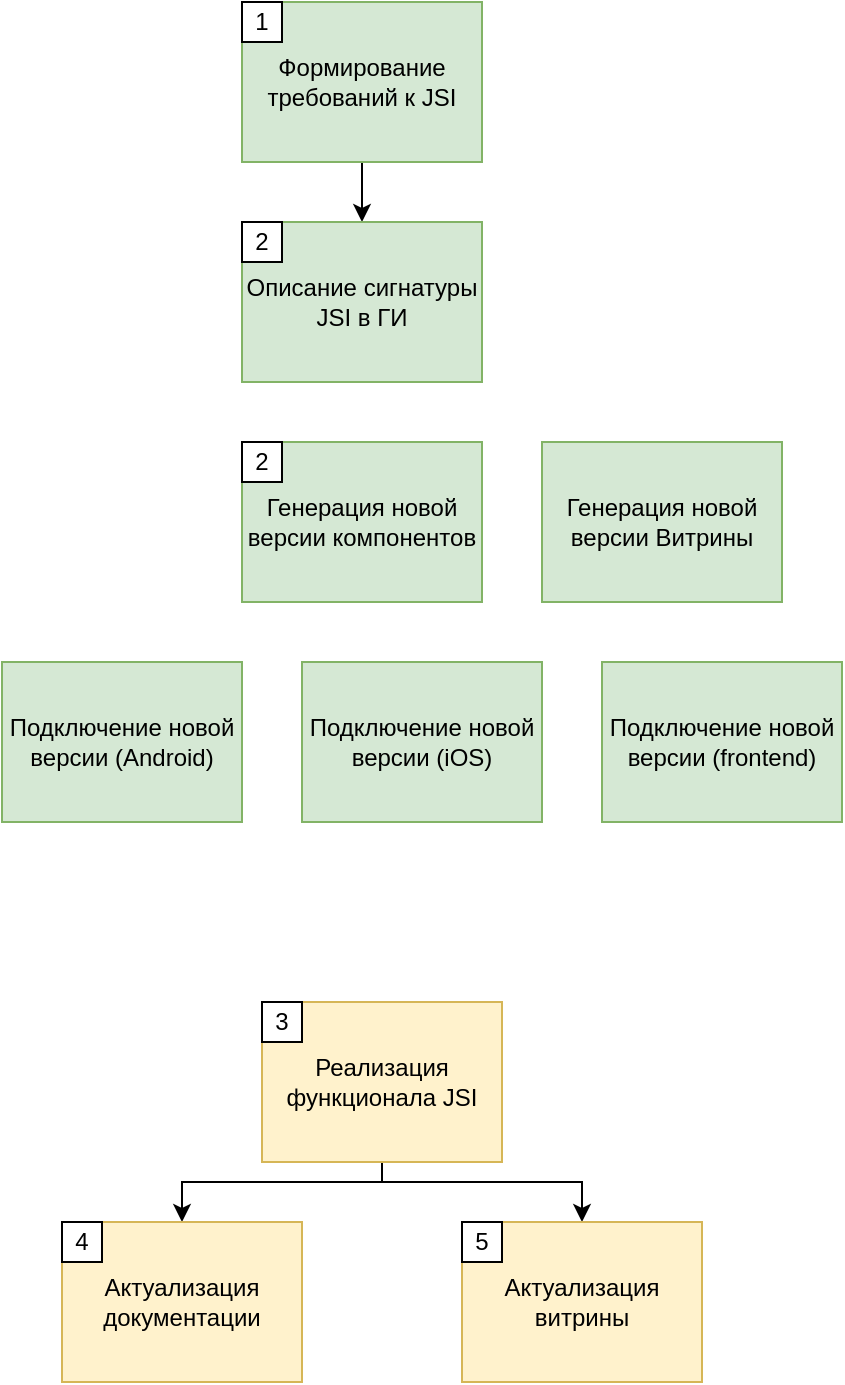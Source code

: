 <mxfile version="22.0.6" type="github">
  <diagram name="Page-1" id="0LIAlzgvQsmN1ISVH59P">
    <mxGraphModel dx="710" dy="446" grid="1" gridSize="10" guides="1" tooltips="1" connect="1" arrows="1" fold="1" page="1" pageScale="1" pageWidth="850" pageHeight="1100" math="0" shadow="0">
      <root>
        <mxCell id="0" />
        <mxCell id="1" parent="0" />
        <mxCell id="BT7kY2NeNf5wOfboyn3W-1" style="edgeStyle=orthogonalEdgeStyle;rounded=0;orthogonalLoop=1;jettySize=auto;html=1;exitX=0.5;exitY=1;exitDx=0;exitDy=0;entryX=0.5;entryY=0;entryDx=0;entryDy=0;" edge="1" parent="1" source="BT7kY2NeNf5wOfboyn3W-2" target="BT7kY2NeNf5wOfboyn3W-4">
          <mxGeometry relative="1" as="geometry" />
        </mxCell>
        <mxCell id="BT7kY2NeNf5wOfboyn3W-2" value="Формирование требований к JSI" style="rounded=0;whiteSpace=wrap;html=1;enumerate=0;fillColor=#d5e8d4;strokeColor=#82b366;" vertex="1" parent="1">
          <mxGeometry x="350" y="160" width="120" height="80" as="geometry" />
        </mxCell>
        <mxCell id="BT7kY2NeNf5wOfboyn3W-4" value="Описание сигнатуры JSI в ГИ" style="rounded=0;whiteSpace=wrap;html=1;enumerate=0;fillColor=#d5e8d4;strokeColor=#82b366;" vertex="1" parent="1">
          <mxGeometry x="350" y="270" width="120" height="80" as="geometry" />
        </mxCell>
        <mxCell id="BT7kY2NeNf5wOfboyn3W-5" style="edgeStyle=orthogonalEdgeStyle;rounded=0;orthogonalLoop=1;jettySize=auto;html=1;exitX=0.5;exitY=1;exitDx=0;exitDy=0;entryX=0.5;entryY=0;entryDx=0;entryDy=0;" edge="1" parent="1" source="BT7kY2NeNf5wOfboyn3W-7" target="BT7kY2NeNf5wOfboyn3W-8">
          <mxGeometry relative="1" as="geometry">
            <Array as="points">
              <mxPoint x="420" y="750" />
              <mxPoint x="320" y="750" />
            </Array>
          </mxGeometry>
        </mxCell>
        <mxCell id="BT7kY2NeNf5wOfboyn3W-6" style="edgeStyle=orthogonalEdgeStyle;rounded=0;orthogonalLoop=1;jettySize=auto;html=1;exitX=0.5;exitY=1;exitDx=0;exitDy=0;entryX=0.5;entryY=0;entryDx=0;entryDy=0;" edge="1" parent="1" source="BT7kY2NeNf5wOfboyn3W-7" target="BT7kY2NeNf5wOfboyn3W-9">
          <mxGeometry relative="1" as="geometry">
            <Array as="points">
              <mxPoint x="420" y="750" />
              <mxPoint x="520" y="750" />
            </Array>
          </mxGeometry>
        </mxCell>
        <mxCell id="BT7kY2NeNf5wOfboyn3W-7" value="Реализация функционала JSI" style="rounded=0;whiteSpace=wrap;html=1;enumerate=0;fillColor=#fff2cc;strokeColor=#d6b656;" vertex="1" parent="1">
          <mxGeometry x="360" y="660" width="120" height="80" as="geometry" />
        </mxCell>
        <mxCell id="BT7kY2NeNf5wOfboyn3W-8" value="Актуализация документации" style="rounded=0;whiteSpace=wrap;html=1;enumerate=0;fillColor=#fff2cc;strokeColor=#d6b656;" vertex="1" parent="1">
          <mxGeometry x="260" y="770" width="120" height="80" as="geometry" />
        </mxCell>
        <mxCell id="BT7kY2NeNf5wOfboyn3W-9" value="Актуализация витрины" style="rounded=0;whiteSpace=wrap;html=1;enumerate=0;fillColor=#fff2cc;strokeColor=#d6b656;" vertex="1" parent="1">
          <mxGeometry x="460" y="770" width="120" height="80" as="geometry" />
        </mxCell>
        <mxCell id="BT7kY2NeNf5wOfboyn3W-10" value="1" style="rounded=0;whiteSpace=wrap;html=1;" vertex="1" parent="1">
          <mxGeometry x="350" y="160" width="20" height="20" as="geometry" />
        </mxCell>
        <mxCell id="BT7kY2NeNf5wOfboyn3W-11" value="2" style="rounded=0;whiteSpace=wrap;html=1;" vertex="1" parent="1">
          <mxGeometry x="350" y="270" width="20" height="20" as="geometry" />
        </mxCell>
        <mxCell id="BT7kY2NeNf5wOfboyn3W-12" value="3" style="rounded=0;whiteSpace=wrap;html=1;" vertex="1" parent="1">
          <mxGeometry x="360" y="660" width="20" height="20" as="geometry" />
        </mxCell>
        <mxCell id="BT7kY2NeNf5wOfboyn3W-13" value="4" style="rounded=0;whiteSpace=wrap;html=1;" vertex="1" parent="1">
          <mxGeometry x="260" y="770" width="20" height="20" as="geometry" />
        </mxCell>
        <mxCell id="BT7kY2NeNf5wOfboyn3W-14" value="5" style="rounded=0;whiteSpace=wrap;html=1;" vertex="1" parent="1">
          <mxGeometry x="460" y="770" width="20" height="20" as="geometry" />
        </mxCell>
        <mxCell id="BT7kY2NeNf5wOfboyn3W-15" value="Генерация новой версии компонентов" style="rounded=0;whiteSpace=wrap;html=1;enumerate=0;fillColor=#d5e8d4;strokeColor=#82b366;" vertex="1" parent="1">
          <mxGeometry x="350" y="380" width="120" height="80" as="geometry" />
        </mxCell>
        <mxCell id="BT7kY2NeNf5wOfboyn3W-16" value="2" style="rounded=0;whiteSpace=wrap;html=1;" vertex="1" parent="1">
          <mxGeometry x="350" y="380" width="20" height="20" as="geometry" />
        </mxCell>
        <mxCell id="BT7kY2NeNf5wOfboyn3W-17" value="Подключение новой версии (Android)" style="rounded=0;whiteSpace=wrap;html=1;enumerate=0;fillColor=#d5e8d4;strokeColor=#82b366;" vertex="1" parent="1">
          <mxGeometry x="230" y="490" width="120" height="80" as="geometry" />
        </mxCell>
        <mxCell id="BT7kY2NeNf5wOfboyn3W-18" value="Подключение новой версии (iOS)" style="rounded=0;whiteSpace=wrap;html=1;enumerate=0;fillColor=#d5e8d4;strokeColor=#82b366;" vertex="1" parent="1">
          <mxGeometry x="380" y="490" width="120" height="80" as="geometry" />
        </mxCell>
        <mxCell id="BT7kY2NeNf5wOfboyn3W-19" value="Подключение новой версии (frontend)" style="rounded=0;whiteSpace=wrap;html=1;enumerate=0;fillColor=#d5e8d4;strokeColor=#82b366;" vertex="1" parent="1">
          <mxGeometry x="530" y="490" width="120" height="80" as="geometry" />
        </mxCell>
        <mxCell id="BT7kY2NeNf5wOfboyn3W-20" value="Генерация новой версии Витрины" style="rounded=0;whiteSpace=wrap;html=1;enumerate=0;fillColor=#d5e8d4;strokeColor=#82b366;" vertex="1" parent="1">
          <mxGeometry x="500" y="380" width="120" height="80" as="geometry" />
        </mxCell>
      </root>
    </mxGraphModel>
  </diagram>
</mxfile>

